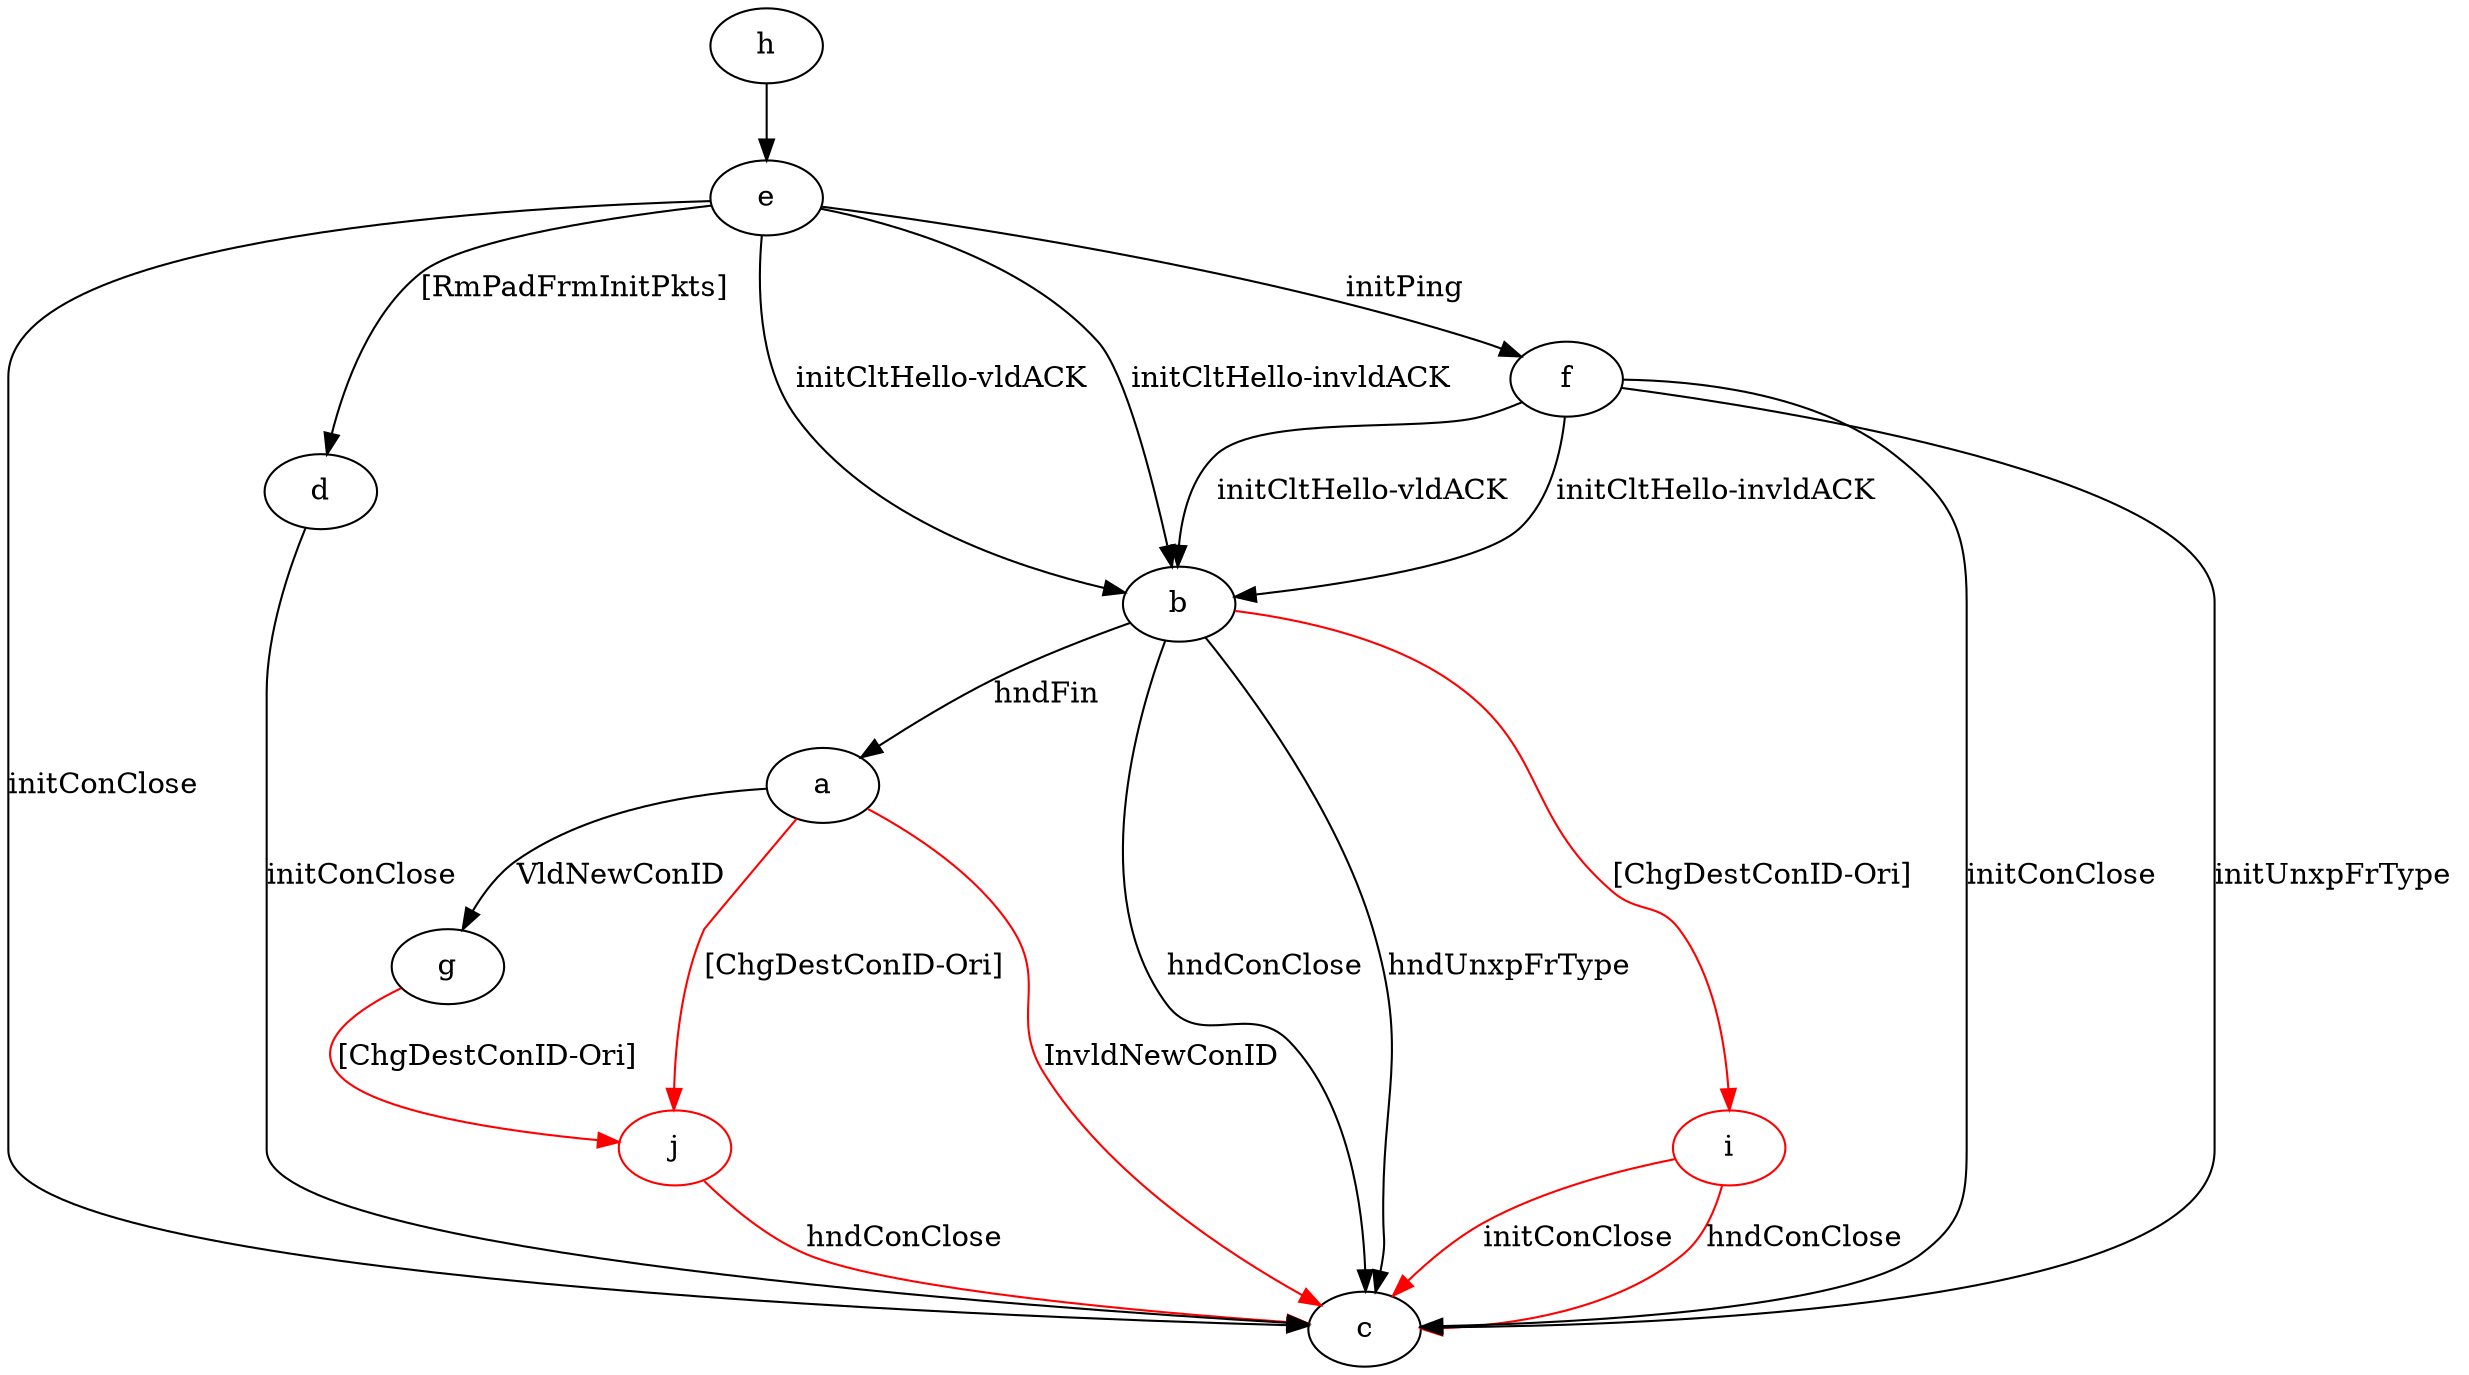 digraph "" {
	a -> c	[key=0,
		color=red,
		label="InvldNewConID "];
	a -> g	[key=0,
		label="VldNewConID "];
	j	[color=red];
	a -> j	[key=0,
		color=red,
		label="[ChgDestConID-Ori] "];
	b -> a	[key=0,
		label="hndFin "];
	b -> c	[key=0,
		label="hndConClose "];
	b -> c	[key=1,
		label="hndUnxpFrType "];
	i	[color=red];
	b -> i	[key=0,
		color=red,
		label="[ChgDestConID-Ori] "];
	d -> c	[key=0,
		label="initConClose "];
	e -> b	[key=0,
		label="initCltHello-vldACK "];
	e -> b	[key=1,
		label="initCltHello-invldACK "];
	e -> c	[key=0,
		label="initConClose "];
	e -> d	[key=0,
		label="[RmPadFrmInitPkts] "];
	e -> f	[key=0,
		label="initPing "];
	f -> b	[key=0,
		label="initCltHello-vldACK "];
	f -> b	[key=1,
		label="initCltHello-invldACK "];
	f -> c	[key=0,
		label="initConClose "];
	f -> c	[key=1,
		label="initUnxpFrType "];
	g -> j	[key=0,
		color=red,
		label="[ChgDestConID-Ori] "];
	h -> e	[key=0];
	i -> c	[key=0,
		color=red,
		label="initConClose "];
	i -> c	[key=1,
		color=red,
		label="hndConClose "];
	j -> c	[key=0,
		color=red,
		label="hndConClose "];
}
